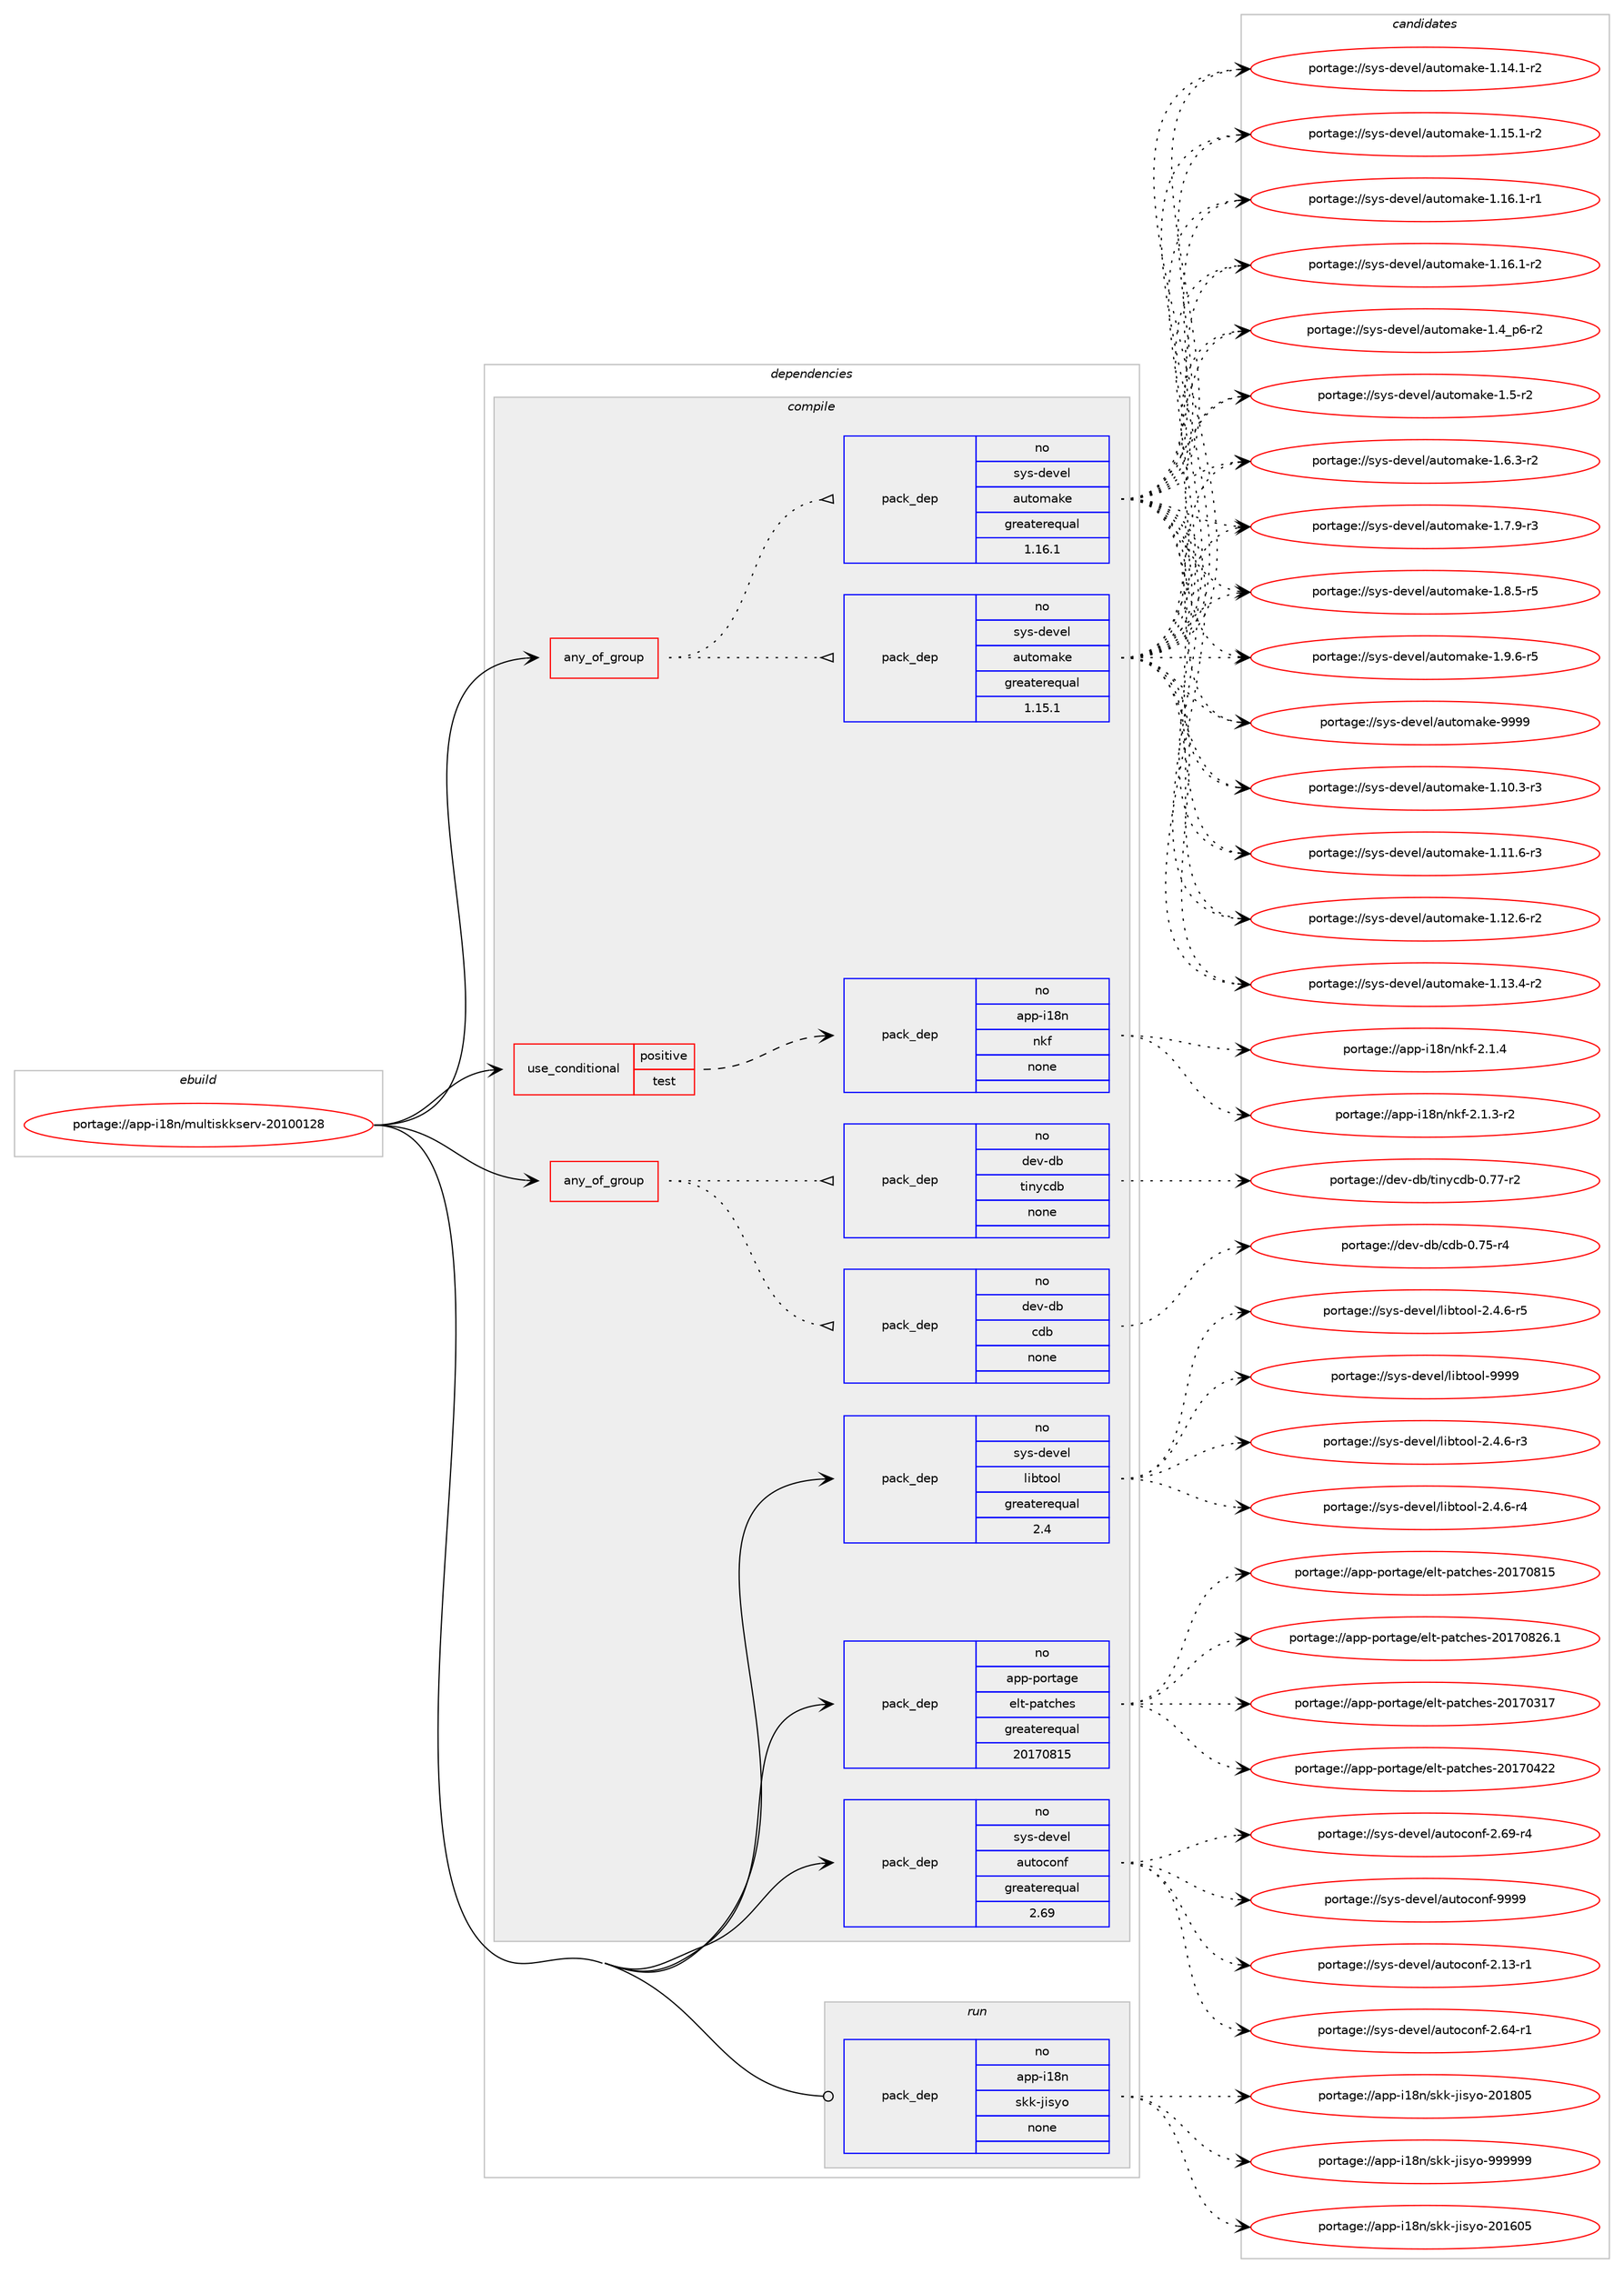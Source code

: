 digraph prolog {

# *************
# Graph options
# *************

newrank=true;
concentrate=true;
compound=true;
graph [rankdir=LR,fontname=Helvetica,fontsize=10,ranksep=1.5];#, ranksep=2.5, nodesep=0.2];
edge  [arrowhead=vee];
node  [fontname=Helvetica,fontsize=10];

# **********
# The ebuild
# **********

subgraph cluster_leftcol {
color=gray;
rank=same;
label=<<i>ebuild</i>>;
id [label="portage://app-i18n/multiskkserv-20100128", color=red, width=4, href="../app-i18n/multiskkserv-20100128.svg"];
}

# ****************
# The dependencies
# ****************

subgraph cluster_midcol {
color=gray;
label=<<i>dependencies</i>>;
subgraph cluster_compile {
fillcolor="#eeeeee";
style=filled;
label=<<i>compile</i>>;
subgraph any464 {
dependency31072 [label=<<TABLE BORDER="0" CELLBORDER="1" CELLSPACING="0" CELLPADDING="4"><TR><TD CELLPADDING="10">any_of_group</TD></TR></TABLE>>, shape=none, color=red];subgraph pack22673 {
dependency31073 [label=<<TABLE BORDER="0" CELLBORDER="1" CELLSPACING="0" CELLPADDING="4" WIDTH="220"><TR><TD ROWSPAN="6" CELLPADDING="30">pack_dep</TD></TR><TR><TD WIDTH="110">no</TD></TR><TR><TD>dev-db</TD></TR><TR><TD>tinycdb</TD></TR><TR><TD>none</TD></TR><TR><TD></TD></TR></TABLE>>, shape=none, color=blue];
}
dependency31072:e -> dependency31073:w [weight=20,style="dotted",arrowhead="oinv"];
subgraph pack22674 {
dependency31074 [label=<<TABLE BORDER="0" CELLBORDER="1" CELLSPACING="0" CELLPADDING="4" WIDTH="220"><TR><TD ROWSPAN="6" CELLPADDING="30">pack_dep</TD></TR><TR><TD WIDTH="110">no</TD></TR><TR><TD>dev-db</TD></TR><TR><TD>cdb</TD></TR><TR><TD>none</TD></TR><TR><TD></TD></TR></TABLE>>, shape=none, color=blue];
}
dependency31072:e -> dependency31074:w [weight=20,style="dotted",arrowhead="oinv"];
}
id:e -> dependency31072:w [weight=20,style="solid",arrowhead="vee"];
subgraph any465 {
dependency31075 [label=<<TABLE BORDER="0" CELLBORDER="1" CELLSPACING="0" CELLPADDING="4"><TR><TD CELLPADDING="10">any_of_group</TD></TR></TABLE>>, shape=none, color=red];subgraph pack22675 {
dependency31076 [label=<<TABLE BORDER="0" CELLBORDER="1" CELLSPACING="0" CELLPADDING="4" WIDTH="220"><TR><TD ROWSPAN="6" CELLPADDING="30">pack_dep</TD></TR><TR><TD WIDTH="110">no</TD></TR><TR><TD>sys-devel</TD></TR><TR><TD>automake</TD></TR><TR><TD>greaterequal</TD></TR><TR><TD>1.16.1</TD></TR></TABLE>>, shape=none, color=blue];
}
dependency31075:e -> dependency31076:w [weight=20,style="dotted",arrowhead="oinv"];
subgraph pack22676 {
dependency31077 [label=<<TABLE BORDER="0" CELLBORDER="1" CELLSPACING="0" CELLPADDING="4" WIDTH="220"><TR><TD ROWSPAN="6" CELLPADDING="30">pack_dep</TD></TR><TR><TD WIDTH="110">no</TD></TR><TR><TD>sys-devel</TD></TR><TR><TD>automake</TD></TR><TR><TD>greaterequal</TD></TR><TR><TD>1.15.1</TD></TR></TABLE>>, shape=none, color=blue];
}
dependency31075:e -> dependency31077:w [weight=20,style="dotted",arrowhead="oinv"];
}
id:e -> dependency31075:w [weight=20,style="solid",arrowhead="vee"];
subgraph cond7923 {
dependency31078 [label=<<TABLE BORDER="0" CELLBORDER="1" CELLSPACING="0" CELLPADDING="4"><TR><TD ROWSPAN="3" CELLPADDING="10">use_conditional</TD></TR><TR><TD>positive</TD></TR><TR><TD>test</TD></TR></TABLE>>, shape=none, color=red];
subgraph pack22677 {
dependency31079 [label=<<TABLE BORDER="0" CELLBORDER="1" CELLSPACING="0" CELLPADDING="4" WIDTH="220"><TR><TD ROWSPAN="6" CELLPADDING="30">pack_dep</TD></TR><TR><TD WIDTH="110">no</TD></TR><TR><TD>app-i18n</TD></TR><TR><TD>nkf</TD></TR><TR><TD>none</TD></TR><TR><TD></TD></TR></TABLE>>, shape=none, color=blue];
}
dependency31078:e -> dependency31079:w [weight=20,style="dashed",arrowhead="vee"];
}
id:e -> dependency31078:w [weight=20,style="solid",arrowhead="vee"];
subgraph pack22678 {
dependency31080 [label=<<TABLE BORDER="0" CELLBORDER="1" CELLSPACING="0" CELLPADDING="4" WIDTH="220"><TR><TD ROWSPAN="6" CELLPADDING="30">pack_dep</TD></TR><TR><TD WIDTH="110">no</TD></TR><TR><TD>app-portage</TD></TR><TR><TD>elt-patches</TD></TR><TR><TD>greaterequal</TD></TR><TR><TD>20170815</TD></TR></TABLE>>, shape=none, color=blue];
}
id:e -> dependency31080:w [weight=20,style="solid",arrowhead="vee"];
subgraph pack22679 {
dependency31081 [label=<<TABLE BORDER="0" CELLBORDER="1" CELLSPACING="0" CELLPADDING="4" WIDTH="220"><TR><TD ROWSPAN="6" CELLPADDING="30">pack_dep</TD></TR><TR><TD WIDTH="110">no</TD></TR><TR><TD>sys-devel</TD></TR><TR><TD>autoconf</TD></TR><TR><TD>greaterequal</TD></TR><TR><TD>2.69</TD></TR></TABLE>>, shape=none, color=blue];
}
id:e -> dependency31081:w [weight=20,style="solid",arrowhead="vee"];
subgraph pack22680 {
dependency31082 [label=<<TABLE BORDER="0" CELLBORDER="1" CELLSPACING="0" CELLPADDING="4" WIDTH="220"><TR><TD ROWSPAN="6" CELLPADDING="30">pack_dep</TD></TR><TR><TD WIDTH="110">no</TD></TR><TR><TD>sys-devel</TD></TR><TR><TD>libtool</TD></TR><TR><TD>greaterequal</TD></TR><TR><TD>2.4</TD></TR></TABLE>>, shape=none, color=blue];
}
id:e -> dependency31082:w [weight=20,style="solid",arrowhead="vee"];
}
subgraph cluster_compileandrun {
fillcolor="#eeeeee";
style=filled;
label=<<i>compile and run</i>>;
}
subgraph cluster_run {
fillcolor="#eeeeee";
style=filled;
label=<<i>run</i>>;
subgraph pack22681 {
dependency31083 [label=<<TABLE BORDER="0" CELLBORDER="1" CELLSPACING="0" CELLPADDING="4" WIDTH="220"><TR><TD ROWSPAN="6" CELLPADDING="30">pack_dep</TD></TR><TR><TD WIDTH="110">no</TD></TR><TR><TD>app-i18n</TD></TR><TR><TD>skk-jisyo</TD></TR><TR><TD>none</TD></TR><TR><TD></TD></TR></TABLE>>, shape=none, color=blue];
}
id:e -> dependency31083:w [weight=20,style="solid",arrowhead="odot"];
}
}

# **************
# The candidates
# **************

subgraph cluster_choices {
rank=same;
color=gray;
label=<<i>candidates</i>>;

subgraph choice22673 {
color=black;
nodesep=1;
choiceportage100101118451009847116105110121991009845484655554511450 [label="portage://dev-db/tinycdb-0.77-r2", color=red, width=4,href="../dev-db/tinycdb-0.77-r2.svg"];
dependency31073:e -> choiceportage100101118451009847116105110121991009845484655554511450:w [style=dotted,weight="100"];
}
subgraph choice22674 {
color=black;
nodesep=1;
choiceportage100101118451009847991009845484655534511452 [label="portage://dev-db/cdb-0.75-r4", color=red, width=4,href="../dev-db/cdb-0.75-r4.svg"];
dependency31074:e -> choiceportage100101118451009847991009845484655534511452:w [style=dotted,weight="100"];
}
subgraph choice22675 {
color=black;
nodesep=1;
choiceportage11512111545100101118101108479711711611110997107101454946494846514511451 [label="portage://sys-devel/automake-1.10.3-r3", color=red, width=4,href="../sys-devel/automake-1.10.3-r3.svg"];
choiceportage11512111545100101118101108479711711611110997107101454946494946544511451 [label="portage://sys-devel/automake-1.11.6-r3", color=red, width=4,href="../sys-devel/automake-1.11.6-r3.svg"];
choiceportage11512111545100101118101108479711711611110997107101454946495046544511450 [label="portage://sys-devel/automake-1.12.6-r2", color=red, width=4,href="../sys-devel/automake-1.12.6-r2.svg"];
choiceportage11512111545100101118101108479711711611110997107101454946495146524511450 [label="portage://sys-devel/automake-1.13.4-r2", color=red, width=4,href="../sys-devel/automake-1.13.4-r2.svg"];
choiceportage11512111545100101118101108479711711611110997107101454946495246494511450 [label="portage://sys-devel/automake-1.14.1-r2", color=red, width=4,href="../sys-devel/automake-1.14.1-r2.svg"];
choiceportage11512111545100101118101108479711711611110997107101454946495346494511450 [label="portage://sys-devel/automake-1.15.1-r2", color=red, width=4,href="../sys-devel/automake-1.15.1-r2.svg"];
choiceportage11512111545100101118101108479711711611110997107101454946495446494511449 [label="portage://sys-devel/automake-1.16.1-r1", color=red, width=4,href="../sys-devel/automake-1.16.1-r1.svg"];
choiceportage11512111545100101118101108479711711611110997107101454946495446494511450 [label="portage://sys-devel/automake-1.16.1-r2", color=red, width=4,href="../sys-devel/automake-1.16.1-r2.svg"];
choiceportage115121115451001011181011084797117116111109971071014549465295112544511450 [label="portage://sys-devel/automake-1.4_p6-r2", color=red, width=4,href="../sys-devel/automake-1.4_p6-r2.svg"];
choiceportage11512111545100101118101108479711711611110997107101454946534511450 [label="portage://sys-devel/automake-1.5-r2", color=red, width=4,href="../sys-devel/automake-1.5-r2.svg"];
choiceportage115121115451001011181011084797117116111109971071014549465446514511450 [label="portage://sys-devel/automake-1.6.3-r2", color=red, width=4,href="../sys-devel/automake-1.6.3-r2.svg"];
choiceportage115121115451001011181011084797117116111109971071014549465546574511451 [label="portage://sys-devel/automake-1.7.9-r3", color=red, width=4,href="../sys-devel/automake-1.7.9-r3.svg"];
choiceportage115121115451001011181011084797117116111109971071014549465646534511453 [label="portage://sys-devel/automake-1.8.5-r5", color=red, width=4,href="../sys-devel/automake-1.8.5-r5.svg"];
choiceportage115121115451001011181011084797117116111109971071014549465746544511453 [label="portage://sys-devel/automake-1.9.6-r5", color=red, width=4,href="../sys-devel/automake-1.9.6-r5.svg"];
choiceportage115121115451001011181011084797117116111109971071014557575757 [label="portage://sys-devel/automake-9999", color=red, width=4,href="../sys-devel/automake-9999.svg"];
dependency31076:e -> choiceportage11512111545100101118101108479711711611110997107101454946494846514511451:w [style=dotted,weight="100"];
dependency31076:e -> choiceportage11512111545100101118101108479711711611110997107101454946494946544511451:w [style=dotted,weight="100"];
dependency31076:e -> choiceportage11512111545100101118101108479711711611110997107101454946495046544511450:w [style=dotted,weight="100"];
dependency31076:e -> choiceportage11512111545100101118101108479711711611110997107101454946495146524511450:w [style=dotted,weight="100"];
dependency31076:e -> choiceportage11512111545100101118101108479711711611110997107101454946495246494511450:w [style=dotted,weight="100"];
dependency31076:e -> choiceportage11512111545100101118101108479711711611110997107101454946495346494511450:w [style=dotted,weight="100"];
dependency31076:e -> choiceportage11512111545100101118101108479711711611110997107101454946495446494511449:w [style=dotted,weight="100"];
dependency31076:e -> choiceportage11512111545100101118101108479711711611110997107101454946495446494511450:w [style=dotted,weight="100"];
dependency31076:e -> choiceportage115121115451001011181011084797117116111109971071014549465295112544511450:w [style=dotted,weight="100"];
dependency31076:e -> choiceportage11512111545100101118101108479711711611110997107101454946534511450:w [style=dotted,weight="100"];
dependency31076:e -> choiceportage115121115451001011181011084797117116111109971071014549465446514511450:w [style=dotted,weight="100"];
dependency31076:e -> choiceportage115121115451001011181011084797117116111109971071014549465546574511451:w [style=dotted,weight="100"];
dependency31076:e -> choiceportage115121115451001011181011084797117116111109971071014549465646534511453:w [style=dotted,weight="100"];
dependency31076:e -> choiceportage115121115451001011181011084797117116111109971071014549465746544511453:w [style=dotted,weight="100"];
dependency31076:e -> choiceportage115121115451001011181011084797117116111109971071014557575757:w [style=dotted,weight="100"];
}
subgraph choice22676 {
color=black;
nodesep=1;
choiceportage11512111545100101118101108479711711611110997107101454946494846514511451 [label="portage://sys-devel/automake-1.10.3-r3", color=red, width=4,href="../sys-devel/automake-1.10.3-r3.svg"];
choiceportage11512111545100101118101108479711711611110997107101454946494946544511451 [label="portage://sys-devel/automake-1.11.6-r3", color=red, width=4,href="../sys-devel/automake-1.11.6-r3.svg"];
choiceportage11512111545100101118101108479711711611110997107101454946495046544511450 [label="portage://sys-devel/automake-1.12.6-r2", color=red, width=4,href="../sys-devel/automake-1.12.6-r2.svg"];
choiceportage11512111545100101118101108479711711611110997107101454946495146524511450 [label="portage://sys-devel/automake-1.13.4-r2", color=red, width=4,href="../sys-devel/automake-1.13.4-r2.svg"];
choiceportage11512111545100101118101108479711711611110997107101454946495246494511450 [label="portage://sys-devel/automake-1.14.1-r2", color=red, width=4,href="../sys-devel/automake-1.14.1-r2.svg"];
choiceportage11512111545100101118101108479711711611110997107101454946495346494511450 [label="portage://sys-devel/automake-1.15.1-r2", color=red, width=4,href="../sys-devel/automake-1.15.1-r2.svg"];
choiceportage11512111545100101118101108479711711611110997107101454946495446494511449 [label="portage://sys-devel/automake-1.16.1-r1", color=red, width=4,href="../sys-devel/automake-1.16.1-r1.svg"];
choiceportage11512111545100101118101108479711711611110997107101454946495446494511450 [label="portage://sys-devel/automake-1.16.1-r2", color=red, width=4,href="../sys-devel/automake-1.16.1-r2.svg"];
choiceportage115121115451001011181011084797117116111109971071014549465295112544511450 [label="portage://sys-devel/automake-1.4_p6-r2", color=red, width=4,href="../sys-devel/automake-1.4_p6-r2.svg"];
choiceportage11512111545100101118101108479711711611110997107101454946534511450 [label="portage://sys-devel/automake-1.5-r2", color=red, width=4,href="../sys-devel/automake-1.5-r2.svg"];
choiceportage115121115451001011181011084797117116111109971071014549465446514511450 [label="portage://sys-devel/automake-1.6.3-r2", color=red, width=4,href="../sys-devel/automake-1.6.3-r2.svg"];
choiceportage115121115451001011181011084797117116111109971071014549465546574511451 [label="portage://sys-devel/automake-1.7.9-r3", color=red, width=4,href="../sys-devel/automake-1.7.9-r3.svg"];
choiceportage115121115451001011181011084797117116111109971071014549465646534511453 [label="portage://sys-devel/automake-1.8.5-r5", color=red, width=4,href="../sys-devel/automake-1.8.5-r5.svg"];
choiceportage115121115451001011181011084797117116111109971071014549465746544511453 [label="portage://sys-devel/automake-1.9.6-r5", color=red, width=4,href="../sys-devel/automake-1.9.6-r5.svg"];
choiceportage115121115451001011181011084797117116111109971071014557575757 [label="portage://sys-devel/automake-9999", color=red, width=4,href="../sys-devel/automake-9999.svg"];
dependency31077:e -> choiceportage11512111545100101118101108479711711611110997107101454946494846514511451:w [style=dotted,weight="100"];
dependency31077:e -> choiceportage11512111545100101118101108479711711611110997107101454946494946544511451:w [style=dotted,weight="100"];
dependency31077:e -> choiceportage11512111545100101118101108479711711611110997107101454946495046544511450:w [style=dotted,weight="100"];
dependency31077:e -> choiceportage11512111545100101118101108479711711611110997107101454946495146524511450:w [style=dotted,weight="100"];
dependency31077:e -> choiceportage11512111545100101118101108479711711611110997107101454946495246494511450:w [style=dotted,weight="100"];
dependency31077:e -> choiceportage11512111545100101118101108479711711611110997107101454946495346494511450:w [style=dotted,weight="100"];
dependency31077:e -> choiceportage11512111545100101118101108479711711611110997107101454946495446494511449:w [style=dotted,weight="100"];
dependency31077:e -> choiceportage11512111545100101118101108479711711611110997107101454946495446494511450:w [style=dotted,weight="100"];
dependency31077:e -> choiceportage115121115451001011181011084797117116111109971071014549465295112544511450:w [style=dotted,weight="100"];
dependency31077:e -> choiceportage11512111545100101118101108479711711611110997107101454946534511450:w [style=dotted,weight="100"];
dependency31077:e -> choiceportage115121115451001011181011084797117116111109971071014549465446514511450:w [style=dotted,weight="100"];
dependency31077:e -> choiceportage115121115451001011181011084797117116111109971071014549465546574511451:w [style=dotted,weight="100"];
dependency31077:e -> choiceportage115121115451001011181011084797117116111109971071014549465646534511453:w [style=dotted,weight="100"];
dependency31077:e -> choiceportage115121115451001011181011084797117116111109971071014549465746544511453:w [style=dotted,weight="100"];
dependency31077:e -> choiceportage115121115451001011181011084797117116111109971071014557575757:w [style=dotted,weight="100"];
}
subgraph choice22677 {
color=black;
nodesep=1;
choiceportage97112112451054956110471101071024550464946514511450 [label="portage://app-i18n/nkf-2.1.3-r2", color=red, width=4,href="../app-i18n/nkf-2.1.3-r2.svg"];
choiceportage9711211245105495611047110107102455046494652 [label="portage://app-i18n/nkf-2.1.4", color=red, width=4,href="../app-i18n/nkf-2.1.4.svg"];
dependency31079:e -> choiceportage97112112451054956110471101071024550464946514511450:w [style=dotted,weight="100"];
dependency31079:e -> choiceportage9711211245105495611047110107102455046494652:w [style=dotted,weight="100"];
}
subgraph choice22678 {
color=black;
nodesep=1;
choiceportage97112112451121111141169710310147101108116451129711699104101115455048495548514955 [label="portage://app-portage/elt-patches-20170317", color=red, width=4,href="../app-portage/elt-patches-20170317.svg"];
choiceportage97112112451121111141169710310147101108116451129711699104101115455048495548525050 [label="portage://app-portage/elt-patches-20170422", color=red, width=4,href="../app-portage/elt-patches-20170422.svg"];
choiceportage97112112451121111141169710310147101108116451129711699104101115455048495548564953 [label="portage://app-portage/elt-patches-20170815", color=red, width=4,href="../app-portage/elt-patches-20170815.svg"];
choiceportage971121124511211111411697103101471011081164511297116991041011154550484955485650544649 [label="portage://app-portage/elt-patches-20170826.1", color=red, width=4,href="../app-portage/elt-patches-20170826.1.svg"];
dependency31080:e -> choiceportage97112112451121111141169710310147101108116451129711699104101115455048495548514955:w [style=dotted,weight="100"];
dependency31080:e -> choiceportage97112112451121111141169710310147101108116451129711699104101115455048495548525050:w [style=dotted,weight="100"];
dependency31080:e -> choiceportage97112112451121111141169710310147101108116451129711699104101115455048495548564953:w [style=dotted,weight="100"];
dependency31080:e -> choiceportage971121124511211111411697103101471011081164511297116991041011154550484955485650544649:w [style=dotted,weight="100"];
}
subgraph choice22679 {
color=black;
nodesep=1;
choiceportage1151211154510010111810110847971171161119911111010245504649514511449 [label="portage://sys-devel/autoconf-2.13-r1", color=red, width=4,href="../sys-devel/autoconf-2.13-r1.svg"];
choiceportage1151211154510010111810110847971171161119911111010245504654524511449 [label="portage://sys-devel/autoconf-2.64-r1", color=red, width=4,href="../sys-devel/autoconf-2.64-r1.svg"];
choiceportage1151211154510010111810110847971171161119911111010245504654574511452 [label="portage://sys-devel/autoconf-2.69-r4", color=red, width=4,href="../sys-devel/autoconf-2.69-r4.svg"];
choiceportage115121115451001011181011084797117116111991111101024557575757 [label="portage://sys-devel/autoconf-9999", color=red, width=4,href="../sys-devel/autoconf-9999.svg"];
dependency31081:e -> choiceportage1151211154510010111810110847971171161119911111010245504649514511449:w [style=dotted,weight="100"];
dependency31081:e -> choiceportage1151211154510010111810110847971171161119911111010245504654524511449:w [style=dotted,weight="100"];
dependency31081:e -> choiceportage1151211154510010111810110847971171161119911111010245504654574511452:w [style=dotted,weight="100"];
dependency31081:e -> choiceportage115121115451001011181011084797117116111991111101024557575757:w [style=dotted,weight="100"];
}
subgraph choice22680 {
color=black;
nodesep=1;
choiceportage1151211154510010111810110847108105981161111111084550465246544511451 [label="portage://sys-devel/libtool-2.4.6-r3", color=red, width=4,href="../sys-devel/libtool-2.4.6-r3.svg"];
choiceportage1151211154510010111810110847108105981161111111084550465246544511452 [label="portage://sys-devel/libtool-2.4.6-r4", color=red, width=4,href="../sys-devel/libtool-2.4.6-r4.svg"];
choiceportage1151211154510010111810110847108105981161111111084550465246544511453 [label="portage://sys-devel/libtool-2.4.6-r5", color=red, width=4,href="../sys-devel/libtool-2.4.6-r5.svg"];
choiceportage1151211154510010111810110847108105981161111111084557575757 [label="portage://sys-devel/libtool-9999", color=red, width=4,href="../sys-devel/libtool-9999.svg"];
dependency31082:e -> choiceportage1151211154510010111810110847108105981161111111084550465246544511451:w [style=dotted,weight="100"];
dependency31082:e -> choiceportage1151211154510010111810110847108105981161111111084550465246544511452:w [style=dotted,weight="100"];
dependency31082:e -> choiceportage1151211154510010111810110847108105981161111111084550465246544511453:w [style=dotted,weight="100"];
dependency31082:e -> choiceportage1151211154510010111810110847108105981161111111084557575757:w [style=dotted,weight="100"];
}
subgraph choice22681 {
color=black;
nodesep=1;
choiceportage97112112451054956110471151071074510610511512111145504849544853 [label="portage://app-i18n/skk-jisyo-201605", color=red, width=4,href="../app-i18n/skk-jisyo-201605.svg"];
choiceportage97112112451054956110471151071074510610511512111145504849564853 [label="portage://app-i18n/skk-jisyo-201805", color=red, width=4,href="../app-i18n/skk-jisyo-201805.svg"];
choiceportage97112112451054956110471151071074510610511512111145575757575757 [label="portage://app-i18n/skk-jisyo-999999", color=red, width=4,href="../app-i18n/skk-jisyo-999999.svg"];
dependency31083:e -> choiceportage97112112451054956110471151071074510610511512111145504849544853:w [style=dotted,weight="100"];
dependency31083:e -> choiceportage97112112451054956110471151071074510610511512111145504849564853:w [style=dotted,weight="100"];
dependency31083:e -> choiceportage97112112451054956110471151071074510610511512111145575757575757:w [style=dotted,weight="100"];
}
}

}

